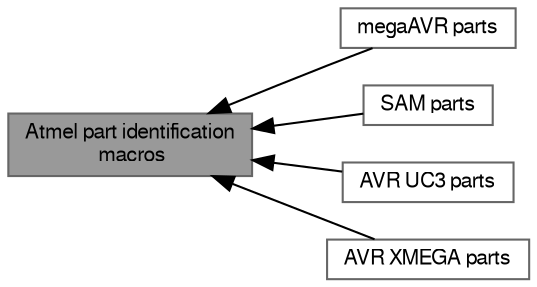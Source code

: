 digraph "Atmel part identification macros"
{
 // LATEX_PDF_SIZE
  bgcolor="transparent";
  edge [fontname=FreeSans,fontsize=10,labelfontname=FreeSans,labelfontsize=10];
  node [fontname=FreeSans,fontsize=10,shape=box,height=0.2,width=0.4];
  rankdir=LR;
  Node4 [label="megaAVR parts",height=0.2,width=0.4,color="grey40", fillcolor="white", style="filled",URL="$group__mega__part__macros__group.html",tooltip=" "];
  Node1 [label="Atmel part identification\l macros",height=0.2,width=0.4,color="gray40", fillcolor="grey60", style="filled", fontcolor="black",tooltip="This collection of macros identify which series and families that the various Atmel parts belong to."];
  Node5 [label="SAM parts",height=0.2,width=0.4,color="grey40", fillcolor="white", style="filled",URL="$group__sam__part__macros__group.html",tooltip=" "];
  Node2 [label="AVR UC3 parts",height=0.2,width=0.4,color="grey40", fillcolor="white", style="filled",URL="$group__uc3__part__macros__group.html",tooltip=" "];
  Node3 [label="AVR XMEGA parts",height=0.2,width=0.4,color="grey40", fillcolor="white", style="filled",URL="$group__xmega__part__macros__group.html",tooltip=" "];
  Node1->Node2 [shape=plaintext, dir="back", style="solid"];
  Node1->Node3 [shape=plaintext, dir="back", style="solid"];
  Node1->Node4 [shape=plaintext, dir="back", style="solid"];
  Node1->Node5 [shape=plaintext, dir="back", style="solid"];
}
